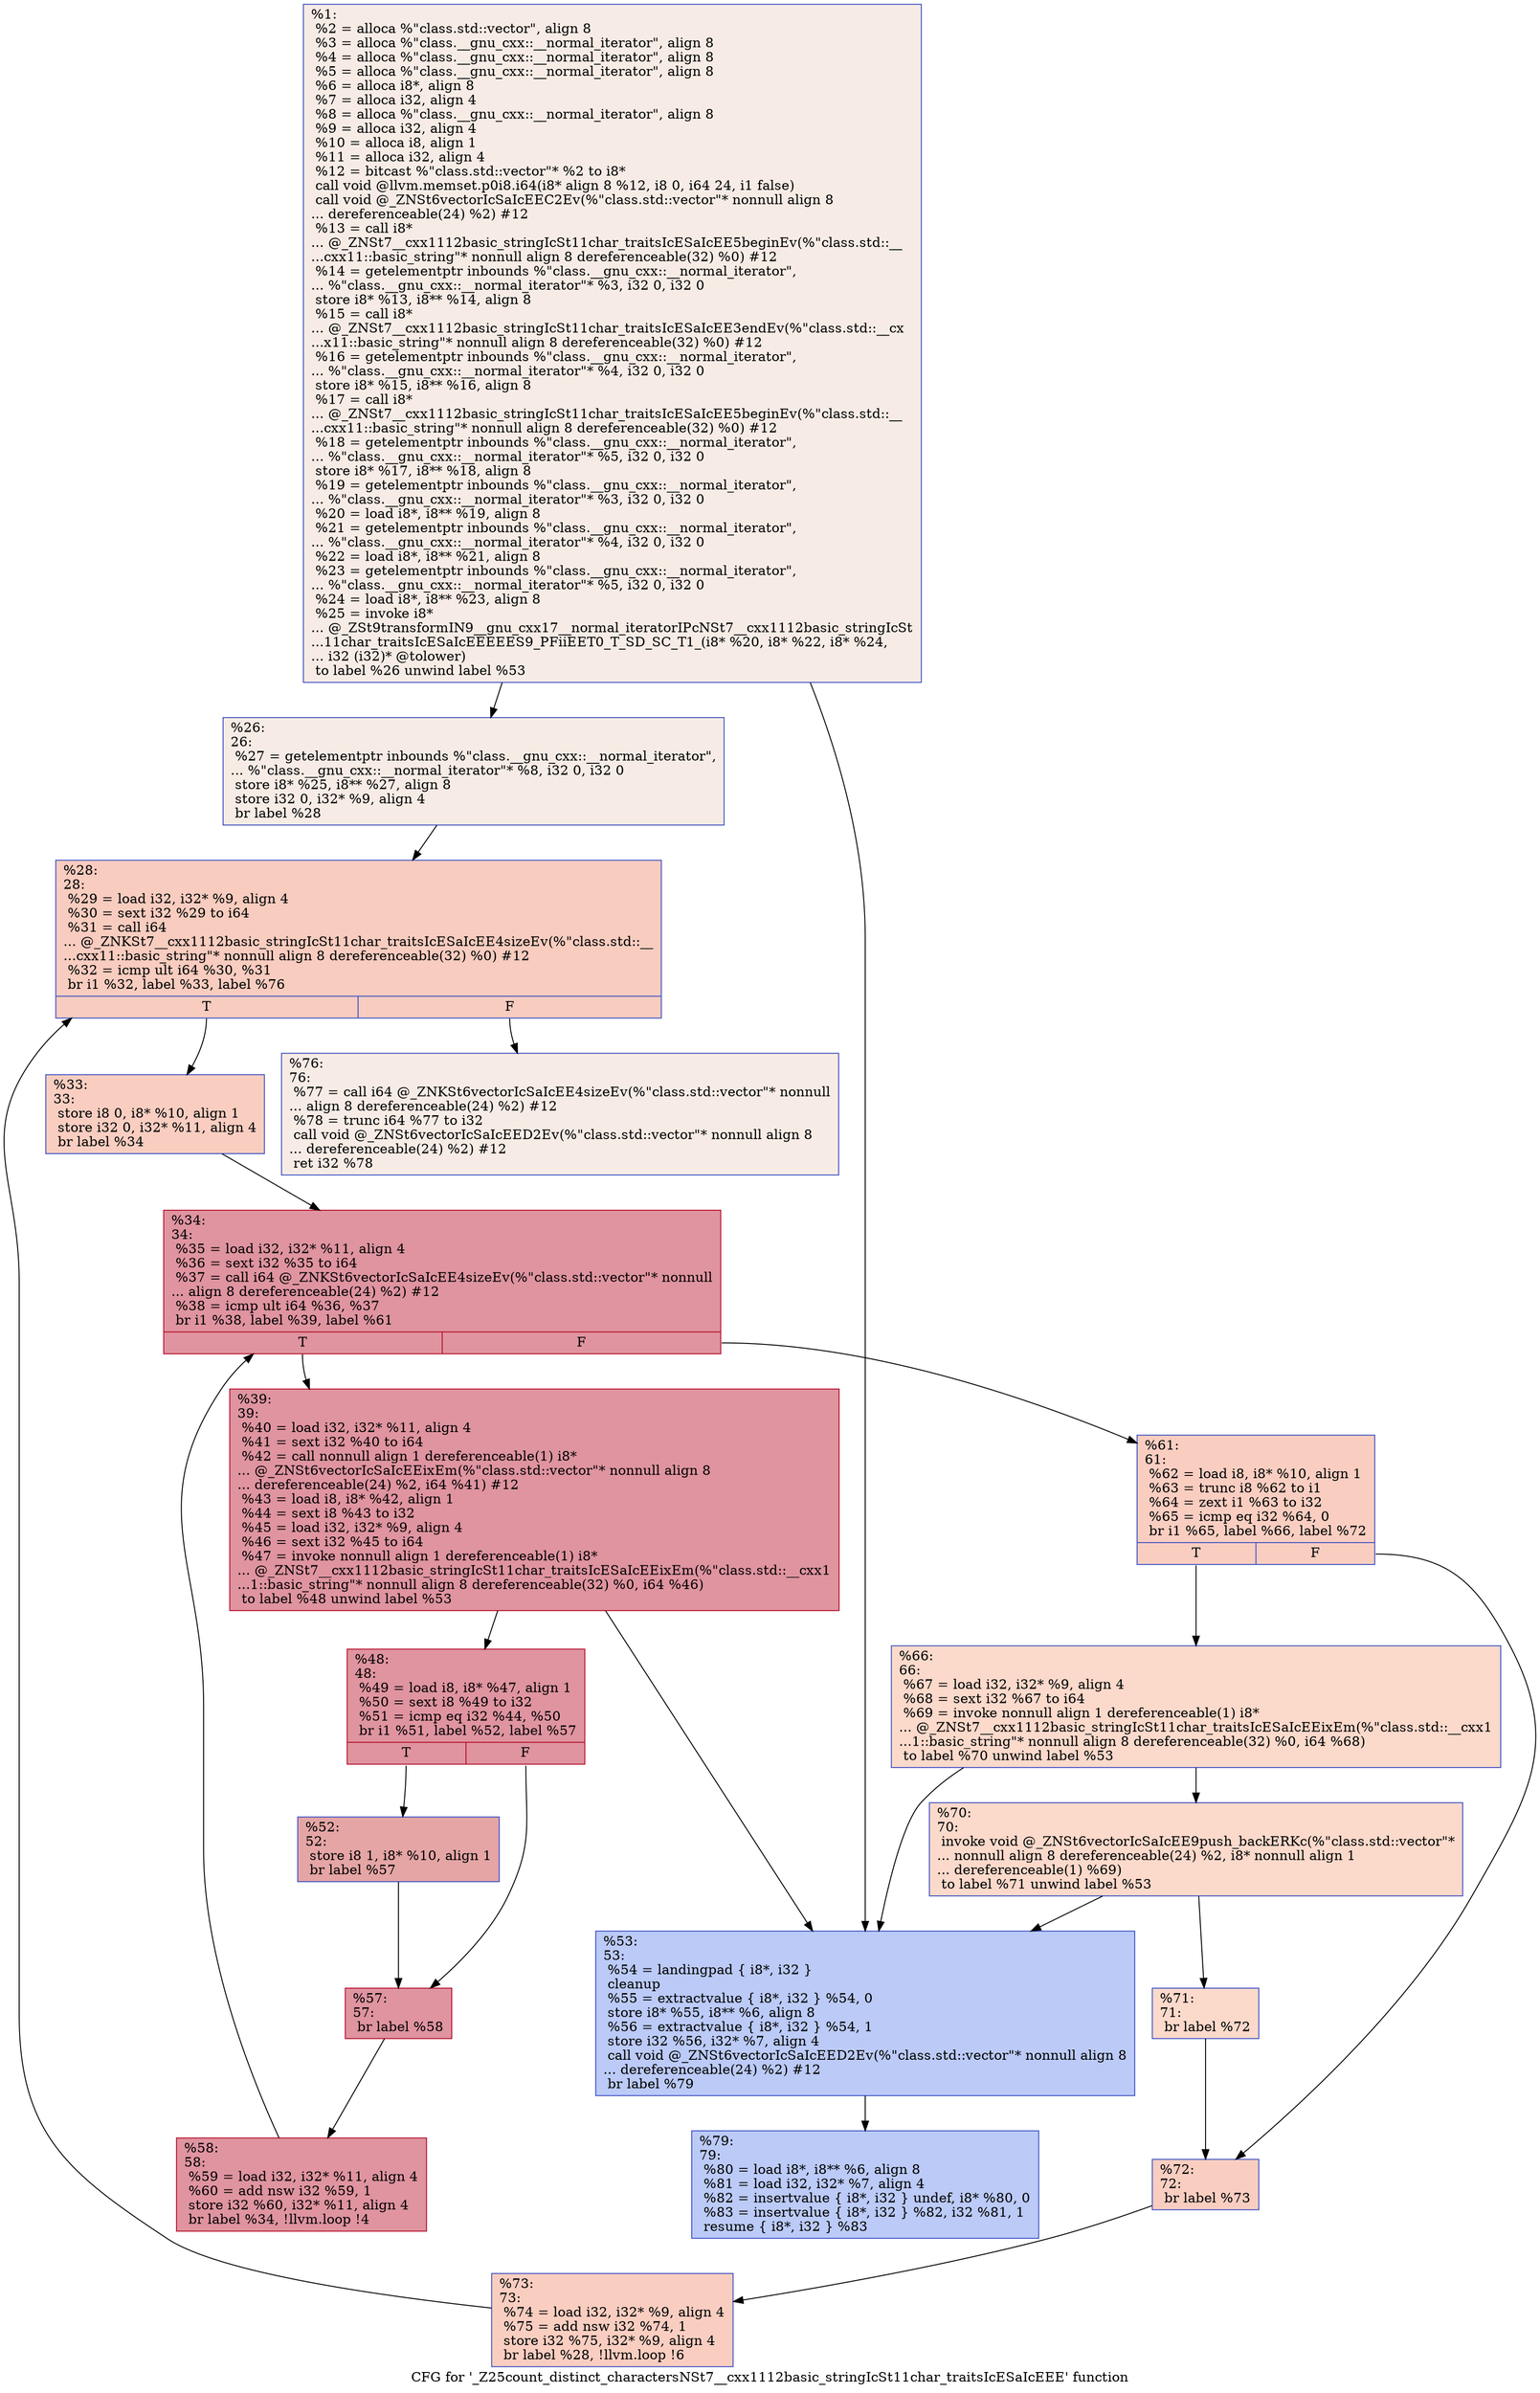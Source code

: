 digraph "CFG for '_Z25count_distinct_charactersNSt7__cxx1112basic_stringIcSt11char_traitsIcESaIcEEE' function" {
	label="CFG for '_Z25count_distinct_charactersNSt7__cxx1112basic_stringIcSt11char_traitsIcESaIcEEE' function";

	Node0x560255caece0 [shape=record,color="#3d50c3ff", style=filled, fillcolor="#ecd3c570",label="{%1:\l  %2 = alloca %\"class.std::vector\", align 8\l  %3 = alloca %\"class.__gnu_cxx::__normal_iterator\", align 8\l  %4 = alloca %\"class.__gnu_cxx::__normal_iterator\", align 8\l  %5 = alloca %\"class.__gnu_cxx::__normal_iterator\", align 8\l  %6 = alloca i8*, align 8\l  %7 = alloca i32, align 4\l  %8 = alloca %\"class.__gnu_cxx::__normal_iterator\", align 8\l  %9 = alloca i32, align 4\l  %10 = alloca i8, align 1\l  %11 = alloca i32, align 4\l  %12 = bitcast %\"class.std::vector\"* %2 to i8*\l  call void @llvm.memset.p0i8.i64(i8* align 8 %12, i8 0, i64 24, i1 false)\l  call void @_ZNSt6vectorIcSaIcEEC2Ev(%\"class.std::vector\"* nonnull align 8\l... dereferenceable(24) %2) #12\l  %13 = call i8*\l... @_ZNSt7__cxx1112basic_stringIcSt11char_traitsIcESaIcEE5beginEv(%\"class.std::__\l...cxx11::basic_string\"* nonnull align 8 dereferenceable(32) %0) #12\l  %14 = getelementptr inbounds %\"class.__gnu_cxx::__normal_iterator\",\l... %\"class.__gnu_cxx::__normal_iterator\"* %3, i32 0, i32 0\l  store i8* %13, i8** %14, align 8\l  %15 = call i8*\l... @_ZNSt7__cxx1112basic_stringIcSt11char_traitsIcESaIcEE3endEv(%\"class.std::__cx\l...x11::basic_string\"* nonnull align 8 dereferenceable(32) %0) #12\l  %16 = getelementptr inbounds %\"class.__gnu_cxx::__normal_iterator\",\l... %\"class.__gnu_cxx::__normal_iterator\"* %4, i32 0, i32 0\l  store i8* %15, i8** %16, align 8\l  %17 = call i8*\l... @_ZNSt7__cxx1112basic_stringIcSt11char_traitsIcESaIcEE5beginEv(%\"class.std::__\l...cxx11::basic_string\"* nonnull align 8 dereferenceable(32) %0) #12\l  %18 = getelementptr inbounds %\"class.__gnu_cxx::__normal_iterator\",\l... %\"class.__gnu_cxx::__normal_iterator\"* %5, i32 0, i32 0\l  store i8* %17, i8** %18, align 8\l  %19 = getelementptr inbounds %\"class.__gnu_cxx::__normal_iterator\",\l... %\"class.__gnu_cxx::__normal_iterator\"* %3, i32 0, i32 0\l  %20 = load i8*, i8** %19, align 8\l  %21 = getelementptr inbounds %\"class.__gnu_cxx::__normal_iterator\",\l... %\"class.__gnu_cxx::__normal_iterator\"* %4, i32 0, i32 0\l  %22 = load i8*, i8** %21, align 8\l  %23 = getelementptr inbounds %\"class.__gnu_cxx::__normal_iterator\",\l... %\"class.__gnu_cxx::__normal_iterator\"* %5, i32 0, i32 0\l  %24 = load i8*, i8** %23, align 8\l  %25 = invoke i8*\l... @_ZSt9transformIN9__gnu_cxx17__normal_iteratorIPcNSt7__cxx1112basic_stringIcSt\l...11char_traitsIcESaIcEEEEES9_PFiiEET0_T_SD_SC_T1_(i8* %20, i8* %22, i8* %24,\l... i32 (i32)* @tolower)\l          to label %26 unwind label %53\l}"];
	Node0x560255caece0 -> Node0x560255cafe90;
	Node0x560255caece0 -> Node0x560255cb0e20;
	Node0x560255cafe90 [shape=record,color="#3d50c3ff", style=filled, fillcolor="#ecd3c570",label="{%26:\l26:                                               \l  %27 = getelementptr inbounds %\"class.__gnu_cxx::__normal_iterator\",\l... %\"class.__gnu_cxx::__normal_iterator\"* %8, i32 0, i32 0\l  store i8* %25, i8** %27, align 8\l  store i32 0, i32* %9, align 4\l  br label %28\l}"];
	Node0x560255cafe90 -> Node0x560255cb1360;
	Node0x560255cb1360 [shape=record,color="#3d50c3ff", style=filled, fillcolor="#f08b6e70",label="{%28:\l28:                                               \l  %29 = load i32, i32* %9, align 4\l  %30 = sext i32 %29 to i64\l  %31 = call i64\l... @_ZNKSt7__cxx1112basic_stringIcSt11char_traitsIcESaIcEE4sizeEv(%\"class.std::__\l...cxx11::basic_string\"* nonnull align 8 dereferenceable(32) %0) #12\l  %32 = icmp ult i64 %30, %31\l  br i1 %32, label %33, label %76\l|{<s0>T|<s1>F}}"];
	Node0x560255cb1360:s0 -> Node0x560255cb1500;
	Node0x560255cb1360:s1 -> Node0x560255cb1a50;
	Node0x560255cb1500 [shape=record,color="#3d50c3ff", style=filled, fillcolor="#f2907270",label="{%33:\l33:                                               \l  store i8 0, i8* %10, align 1\l  store i32 0, i32* %11, align 4\l  br label %34\l}"];
	Node0x560255cb1500 -> Node0x560255cb1cb0;
	Node0x560255cb1cb0 [shape=record,color="#b70d28ff", style=filled, fillcolor="#b70d2870",label="{%34:\l34:                                               \l  %35 = load i32, i32* %11, align 4\l  %36 = sext i32 %35 to i64\l  %37 = call i64 @_ZNKSt6vectorIcSaIcEE4sizeEv(%\"class.std::vector\"* nonnull\l... align 8 dereferenceable(24) %2) #12\l  %38 = icmp ult i64 %36, %37\l  br i1 %38, label %39, label %61\l|{<s0>T|<s1>F}}"];
	Node0x560255cb1cb0:s0 -> Node0x560255cb2170;
	Node0x560255cb1cb0:s1 -> Node0x560255cb21c0;
	Node0x560255cb2170 [shape=record,color="#b70d28ff", style=filled, fillcolor="#b70d2870",label="{%39:\l39:                                               \l  %40 = load i32, i32* %11, align 4\l  %41 = sext i32 %40 to i64\l  %42 = call nonnull align 1 dereferenceable(1) i8*\l... @_ZNSt6vectorIcSaIcEEixEm(%\"class.std::vector\"* nonnull align 8\l... dereferenceable(24) %2, i64 %41) #12\l  %43 = load i8, i8* %42, align 1\l  %44 = sext i8 %43 to i32\l  %45 = load i32, i32* %9, align 4\l  %46 = sext i32 %45 to i64\l  %47 = invoke nonnull align 1 dereferenceable(1) i8*\l... @_ZNSt7__cxx1112basic_stringIcSt11char_traitsIcESaIcEEixEm(%\"class.std::__cxx1\l...1::basic_string\"* nonnull align 8 dereferenceable(32) %0, i64 %46)\l          to label %48 unwind label %53\l}"];
	Node0x560255cb2170 -> Node0x560255cb28e0;
	Node0x560255cb2170 -> Node0x560255cb0e20;
	Node0x560255cb28e0 [shape=record,color="#b70d28ff", style=filled, fillcolor="#b70d2870",label="{%48:\l48:                                               \l  %49 = load i8, i8* %47, align 1\l  %50 = sext i8 %49 to i32\l  %51 = icmp eq i32 %44, %50\l  br i1 %51, label %52, label %57\l|{<s0>T|<s1>F}}"];
	Node0x560255cb28e0:s0 -> Node0x560255cb2890;
	Node0x560255cb28e0:s1 -> Node0x560255cb2d30;
	Node0x560255cb2890 [shape=record,color="#3d50c3ff", style=filled, fillcolor="#c5333470",label="{%52:\l52:                                               \l  store i8 1, i8* %10, align 1\l  br label %57\l}"];
	Node0x560255cb2890 -> Node0x560255cb2d30;
	Node0x560255cb0e20 [shape=record,color="#3d50c3ff", style=filled, fillcolor="#6687ed70",label="{%53:\l53:                                               \l  %54 = landingpad \{ i8*, i32 \}\l          cleanup\l  %55 = extractvalue \{ i8*, i32 \} %54, 0\l  store i8* %55, i8** %6, align 8\l  %56 = extractvalue \{ i8*, i32 \} %54, 1\l  store i32 %56, i32* %7, align 4\l  call void @_ZNSt6vectorIcSaIcEED2Ev(%\"class.std::vector\"* nonnull align 8\l... dereferenceable(24) %2) #12\l  br label %79\l}"];
	Node0x560255cb0e20 -> Node0x560255cb36d0;
	Node0x560255cb2d30 [shape=record,color="#b70d28ff", style=filled, fillcolor="#b70d2870",label="{%57:\l57:                                               \l  br label %58\l}"];
	Node0x560255cb2d30 -> Node0x560255cb3790;
	Node0x560255cb3790 [shape=record,color="#b70d28ff", style=filled, fillcolor="#b70d2870",label="{%58:\l58:                                               \l  %59 = load i32, i32* %11, align 4\l  %60 = add nsw i32 %59, 1\l  store i32 %60, i32* %11, align 4\l  br label %34, !llvm.loop !4\l}"];
	Node0x560255cb3790 -> Node0x560255cb1cb0;
	Node0x560255cb21c0 [shape=record,color="#3d50c3ff", style=filled, fillcolor="#f2907270",label="{%61:\l61:                                               \l  %62 = load i8, i8* %10, align 1\l  %63 = trunc i8 %62 to i1\l  %64 = zext i1 %63 to i32\l  %65 = icmp eq i32 %64, 0\l  br i1 %65, label %66, label %72\l|{<s0>T|<s1>F}}"];
	Node0x560255cb21c0:s0 -> Node0x560255cb4ad0;
	Node0x560255cb21c0:s1 -> Node0x560255cb4b20;
	Node0x560255cb4ad0 [shape=record,color="#3d50c3ff", style=filled, fillcolor="#f7a88970",label="{%66:\l66:                                               \l  %67 = load i32, i32* %9, align 4\l  %68 = sext i32 %67 to i64\l  %69 = invoke nonnull align 1 dereferenceable(1) i8*\l... @_ZNSt7__cxx1112basic_stringIcSt11char_traitsIcESaIcEEixEm(%\"class.std::__cxx1\l...1::basic_string\"* nonnull align 8 dereferenceable(32) %0, i64 %68)\l          to label %70 unwind label %53\l}"];
	Node0x560255cb4ad0 -> Node0x560255cb4d90;
	Node0x560255cb4ad0 -> Node0x560255cb0e20;
	Node0x560255cb4d90 [shape=record,color="#3d50c3ff", style=filled, fillcolor="#f7a88970",label="{%70:\l70:                                               \l  invoke void @_ZNSt6vectorIcSaIcEE9push_backERKc(%\"class.std::vector\"*\l... nonnull align 8 dereferenceable(24) %2, i8* nonnull align 1\l... dereferenceable(1) %69)\l          to label %71 unwind label %53\l}"];
	Node0x560255cb4d90 -> Node0x560255cb4d40;
	Node0x560255cb4d90 -> Node0x560255cb0e20;
	Node0x560255cb4d40 [shape=record,color="#3d50c3ff", style=filled, fillcolor="#f7a88970",label="{%71:\l71:                                               \l  br label %72\l}"];
	Node0x560255cb4d40 -> Node0x560255cb4b20;
	Node0x560255cb4b20 [shape=record,color="#3d50c3ff", style=filled, fillcolor="#f2907270",label="{%72:\l72:                                               \l  br label %73\l}"];
	Node0x560255cb4b20 -> Node0x560255cb5280;
	Node0x560255cb5280 [shape=record,color="#3d50c3ff", style=filled, fillcolor="#f2907270",label="{%73:\l73:                                               \l  %74 = load i32, i32* %9, align 4\l  %75 = add nsw i32 %74, 1\l  store i32 %75, i32* %9, align 4\l  br label %28, !llvm.loop !6\l}"];
	Node0x560255cb5280 -> Node0x560255cb1360;
	Node0x560255cb1a50 [shape=record,color="#3d50c3ff", style=filled, fillcolor="#ecd3c570",label="{%76:\l76:                                               \l  %77 = call i64 @_ZNKSt6vectorIcSaIcEE4sizeEv(%\"class.std::vector\"* nonnull\l... align 8 dereferenceable(24) %2) #12\l  %78 = trunc i64 %77 to i32\l  call void @_ZNSt6vectorIcSaIcEED2Ev(%\"class.std::vector\"* nonnull align 8\l... dereferenceable(24) %2) #12\l  ret i32 %78\l}"];
	Node0x560255cb36d0 [shape=record,color="#3d50c3ff", style=filled, fillcolor="#6687ed70",label="{%79:\l79:                                               \l  %80 = load i8*, i8** %6, align 8\l  %81 = load i32, i32* %7, align 4\l  %82 = insertvalue \{ i8*, i32 \} undef, i8* %80, 0\l  %83 = insertvalue \{ i8*, i32 \} %82, i32 %81, 1\l  resume \{ i8*, i32 \} %83\l}"];
}
